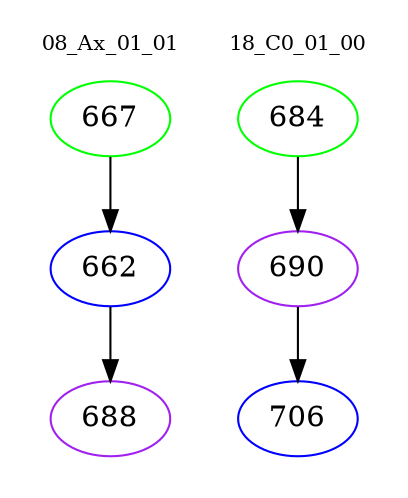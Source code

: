 digraph{
subgraph cluster_0 {
color = white
label = "08_Ax_01_01";
fontsize=10;
T0_667 [label="667", color="green"]
T0_667 -> T0_662 [color="black"]
T0_662 [label="662", color="blue"]
T0_662 -> T0_688 [color="black"]
T0_688 [label="688", color="purple"]
}
subgraph cluster_1 {
color = white
label = "18_C0_01_00";
fontsize=10;
T1_684 [label="684", color="green"]
T1_684 -> T1_690 [color="black"]
T1_690 [label="690", color="purple"]
T1_690 -> T1_706 [color="black"]
T1_706 [label="706", color="blue"]
}
}
